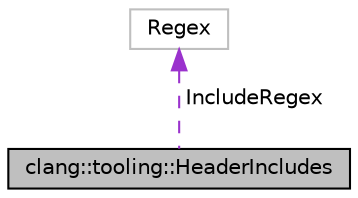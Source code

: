 digraph "clang::tooling::HeaderIncludes"
{
 // LATEX_PDF_SIZE
  bgcolor="transparent";
  edge [fontname="Helvetica",fontsize="10",labelfontname="Helvetica",labelfontsize="10"];
  node [fontname="Helvetica",fontsize="10",shape=record];
  Node1 [label="clang::tooling::HeaderIncludes",height=0.2,width=0.4,color="black", fillcolor="grey75", style="filled", fontcolor="black",tooltip="Generates replacements for inserting or deleting include directives in a file."];
  Node2 -> Node1 [dir="back",color="darkorchid3",fontsize="10",style="dashed",label=" IncludeRegex" ,fontname="Helvetica"];
  Node2 [label="Regex",height=0.2,width=0.4,color="grey75",tooltip=" "];
}
